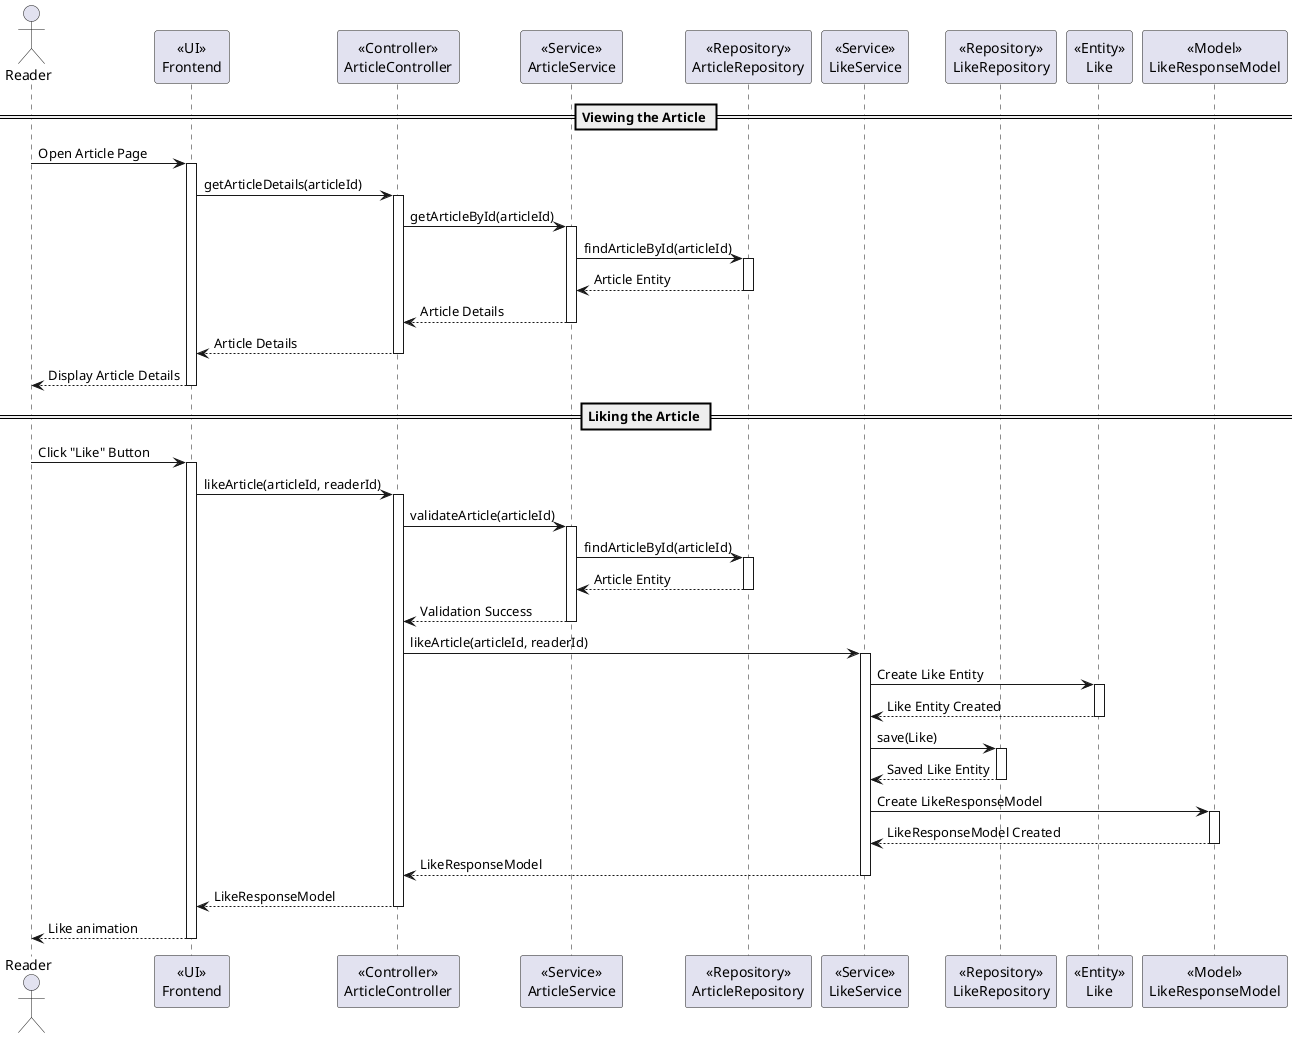 @startuml
actor Reader
participant Frontend as "<<UI>>\nFrontend"
participant ArticleController as "<<Controller>>\nArticleController"
participant ArticleService as "<<Service>>\nArticleService"
participant ArticleRepository as "<<Repository>>\nArticleRepository"
participant LikeService as "<<Service>>\nLikeService"
participant LikeRepository as "<<Repository>>\nLikeRepository"
participant Like as "<<Entity>>\nLike"
participant LikeResponseModel as "<<Model>>\nLikeResponseModel"

== Viewing the Article ==
Reader -> Frontend : Open Article Page
activate Frontend

Frontend -> ArticleController : getArticleDetails(articleId)
activate ArticleController

ArticleController -> ArticleService : getArticleById(articleId)
activate ArticleService
ArticleService -> ArticleRepository : findArticleById(articleId)
activate ArticleRepository
ArticleRepository --> ArticleService : Article Entity

deactivate ArticleRepository
ArticleService --> ArticleController : Article Details

deactivate ArticleService
ArticleController --> Frontend : Article Details

deactivate ArticleController
Frontend --> Reader : Display Article Details

deactivate Frontend

== Liking the Article ==
Reader -> Frontend : Click "Like" Button
activate Frontend

Frontend -> ArticleController : likeArticle(articleId, readerId)
activate ArticleController

ArticleController -> ArticleService : validateArticle(articleId)
activate ArticleService
ArticleService -> ArticleRepository : findArticleById(articleId)
activate ArticleRepository
ArticleRepository --> ArticleService : Article Entity

deactivate ArticleRepository
ArticleService --> ArticleController : Validation Success

deactivate ArticleService

ArticleController -> LikeService : likeArticle(articleId, readerId)
activate LikeService

LikeService -> Like : Create Like Entity
activate Like
Like --> LikeService : Like Entity Created

deactivate Like

LikeService -> LikeRepository : save(Like)
activate LikeRepository
LikeRepository --> LikeService : Saved Like Entity

deactivate LikeRepository

LikeService -> LikeResponseModel : Create LikeResponseModel
activate LikeResponseModel
LikeResponseModel --> LikeService : LikeResponseModel Created

deactivate LikeResponseModel

LikeService --> ArticleController : LikeResponseModel

deactivate LikeService

ArticleController --> Frontend : LikeResponseModel

deactivate ArticleController

Frontend --> Reader : Like animation

deactivate Frontend
@enduml

